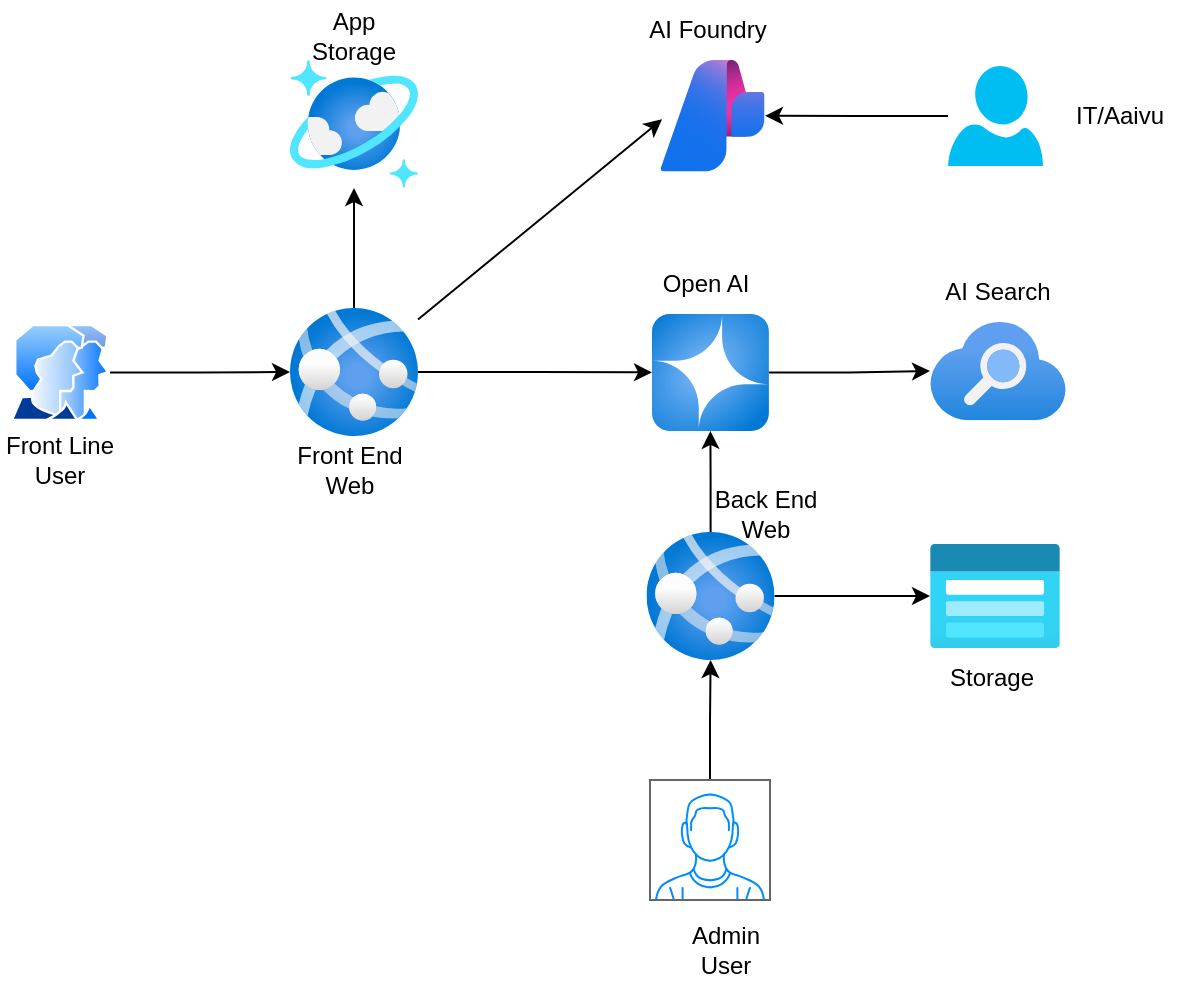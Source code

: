 <mxfile version="26.0.5" pages="5">
  <diagram name="AAivuArch" id="woJmKV7ZI5lM7uYcJkes">
    <mxGraphModel dx="1106" dy="768" grid="1" gridSize="10" guides="1" tooltips="1" connect="1" arrows="1" fold="1" page="1" pageScale="1" pageWidth="850" pageHeight="1100" math="0" shadow="0">
      <root>
        <mxCell id="0" />
        <mxCell id="1" parent="0" />
        <mxCell id="0Ar2DF7MZhlsquNIGrsg-1" value="" style="image;aspect=fixed;html=1;points=[];align=center;fontSize=12;image=img/lib/azure2/ai_machine_learning/AI_Studio.svg;" parent="1" vertex="1">
          <mxGeometry x="425" y="120" width="52.5" height="55.78" as="geometry" />
        </mxCell>
        <mxCell id="0Ar2DF7MZhlsquNIGrsg-3" value="" style="image;aspect=fixed;html=1;points=[];align=center;fontSize=12;image=img/lib/azure2/app_services/Search_Services.svg;" parent="1" vertex="1">
          <mxGeometry x="560" y="251" width="68" height="49.12" as="geometry" />
        </mxCell>
        <mxCell id="0Ar2DF7MZhlsquNIGrsg-16" value="" style="edgeStyle=orthogonalEdgeStyle;rounded=0;orthogonalLoop=1;jettySize=auto;html=1;" parent="1" source="0Ar2DF7MZhlsquNIGrsg-4" target="0Ar2DF7MZhlsquNIGrsg-3" edge="1">
          <mxGeometry relative="1" as="geometry" />
        </mxCell>
        <mxCell id="0Ar2DF7MZhlsquNIGrsg-4" value="" style="image;aspect=fixed;html=1;points=[];align=center;fontSize=12;image=img/lib/azure2/ai_machine_learning/Azure_OpenAI.svg;" parent="1" vertex="1">
          <mxGeometry x="421" y="247" width="58.44" height="58.44" as="geometry" />
        </mxCell>
        <mxCell id="0Ar2DF7MZhlsquNIGrsg-17" value="" style="edgeStyle=orthogonalEdgeStyle;rounded=0;orthogonalLoop=1;jettySize=auto;html=1;" parent="1" source="0Ar2DF7MZhlsquNIGrsg-5" target="0Ar2DF7MZhlsquNIGrsg-4" edge="1">
          <mxGeometry relative="1" as="geometry" />
        </mxCell>
        <mxCell id="0Ar2DF7MZhlsquNIGrsg-18" value="" style="edgeStyle=orthogonalEdgeStyle;rounded=0;orthogonalLoop=1;jettySize=auto;html=1;" parent="1" source="0Ar2DF7MZhlsquNIGrsg-5" target="0Ar2DF7MZhlsquNIGrsg-7" edge="1">
          <mxGeometry relative="1" as="geometry" />
        </mxCell>
        <mxCell id="0Ar2DF7MZhlsquNIGrsg-5" value="" style="image;aspect=fixed;html=1;points=[];align=center;fontSize=12;image=img/lib/azure2/app_services/App_Services.svg;" parent="1" vertex="1">
          <mxGeometry x="240" y="244" width="64" height="64" as="geometry" />
        </mxCell>
        <mxCell id="0Ar2DF7MZhlsquNIGrsg-6" value="" style="image;aspect=fixed;html=1;points=[];align=center;fontSize=12;image=img/lib/azure2/storage/Storage_Accounts_Classic.svg;" parent="1" vertex="1">
          <mxGeometry x="560" y="362" width="65" height="52" as="geometry" />
        </mxCell>
        <mxCell id="0Ar2DF7MZhlsquNIGrsg-7" value="" style="image;aspect=fixed;html=1;points=[];align=center;fontSize=12;image=img/lib/azure2/databases/Azure_Cosmos_DB.svg;" parent="1" vertex="1">
          <mxGeometry x="240" y="120" width="64" height="64" as="geometry" />
        </mxCell>
        <mxCell id="0Ar2DF7MZhlsquNIGrsg-19" value="" style="edgeStyle=orthogonalEdgeStyle;rounded=0;orthogonalLoop=1;jettySize=auto;html=1;" parent="1" source="0Ar2DF7MZhlsquNIGrsg-8" target="0Ar2DF7MZhlsquNIGrsg-5" edge="1">
          <mxGeometry relative="1" as="geometry" />
        </mxCell>
        <mxCell id="0Ar2DF7MZhlsquNIGrsg-8" value="" style="image;aspect=fixed;perimeter=ellipsePerimeter;html=1;align=center;shadow=0;dashed=0;spacingTop=3;image=img/lib/active_directory/user_accounts.svg;" parent="1" vertex="1">
          <mxGeometry x="100" y="252" width="50" height="48.5" as="geometry" />
        </mxCell>
        <mxCell id="0Ar2DF7MZhlsquNIGrsg-13" value="" style="edgeStyle=orthogonalEdgeStyle;rounded=0;orthogonalLoop=1;jettySize=auto;html=1;" parent="1" source="0Ar2DF7MZhlsquNIGrsg-9" target="0Ar2DF7MZhlsquNIGrsg-10" edge="1">
          <mxGeometry relative="1" as="geometry" />
        </mxCell>
        <mxCell id="0Ar2DF7MZhlsquNIGrsg-9" value="" style="verticalLabelPosition=bottom;shadow=0;dashed=0;align=center;html=1;verticalAlign=top;strokeWidth=1;shape=mxgraph.mockup.containers.userMale;strokeColor=#666666;strokeColor2=#008cff;" parent="1" vertex="1">
          <mxGeometry x="420" y="480" width="60" height="60" as="geometry" />
        </mxCell>
        <mxCell id="0Ar2DF7MZhlsquNIGrsg-14" value="" style="edgeStyle=orthogonalEdgeStyle;rounded=0;orthogonalLoop=1;jettySize=auto;html=1;" parent="1" source="0Ar2DF7MZhlsquNIGrsg-10" target="0Ar2DF7MZhlsquNIGrsg-6" edge="1">
          <mxGeometry relative="1" as="geometry" />
        </mxCell>
        <mxCell id="0Ar2DF7MZhlsquNIGrsg-15" value="" style="edgeStyle=orthogonalEdgeStyle;rounded=0;orthogonalLoop=1;jettySize=auto;html=1;" parent="1" source="0Ar2DF7MZhlsquNIGrsg-10" target="0Ar2DF7MZhlsquNIGrsg-4" edge="1">
          <mxGeometry relative="1" as="geometry" />
        </mxCell>
        <mxCell id="0Ar2DF7MZhlsquNIGrsg-10" value="" style="image;aspect=fixed;html=1;points=[];align=center;fontSize=12;image=img/lib/azure2/app_services/App_Services.svg;" parent="1" vertex="1">
          <mxGeometry x="418.25" y="356" width="64" height="64" as="geometry" />
        </mxCell>
        <mxCell id="0Ar2DF7MZhlsquNIGrsg-12" value="" style="edgeStyle=orthogonalEdgeStyle;rounded=0;orthogonalLoop=1;jettySize=auto;html=1;" parent="1" source="0Ar2DF7MZhlsquNIGrsg-11" target="0Ar2DF7MZhlsquNIGrsg-1" edge="1">
          <mxGeometry relative="1" as="geometry" />
        </mxCell>
        <mxCell id="0Ar2DF7MZhlsquNIGrsg-11" value="" style="verticalLabelPosition=bottom;html=1;verticalAlign=top;align=center;strokeColor=none;fillColor=#00BEF2;shape=mxgraph.azure.user;" parent="1" vertex="1">
          <mxGeometry x="569" y="123" width="47.5" height="50" as="geometry" />
        </mxCell>
        <mxCell id="0Ar2DF7MZhlsquNIGrsg-20" style="edgeStyle=none;rounded=0;orthogonalLoop=1;jettySize=auto;html=1;entryX=0.019;entryY=0.532;entryDx=0;entryDy=0;entryPerimeter=0;" parent="1" source="0Ar2DF7MZhlsquNIGrsg-5" target="0Ar2DF7MZhlsquNIGrsg-1" edge="1">
          <mxGeometry relative="1" as="geometry" />
        </mxCell>
        <mxCell id="0Ar2DF7MZhlsquNIGrsg-21" value="Front Line User" style="text;html=1;align=center;verticalAlign=middle;whiteSpace=wrap;rounded=0;" parent="1" vertex="1">
          <mxGeometry x="95" y="305" width="60" height="30" as="geometry" />
        </mxCell>
        <mxCell id="0Ar2DF7MZhlsquNIGrsg-22" value="Front End Web" style="text;html=1;align=center;verticalAlign=middle;whiteSpace=wrap;rounded=0;" parent="1" vertex="1">
          <mxGeometry x="240" y="310" width="60" height="30" as="geometry" />
        </mxCell>
        <mxCell id="0Ar2DF7MZhlsquNIGrsg-24" value="IT/Aaivu" style="text;html=1;align=center;verticalAlign=middle;whiteSpace=wrap;rounded=0;" parent="1" vertex="1">
          <mxGeometry x="625" y="133" width="60" height="30" as="geometry" />
        </mxCell>
        <mxCell id="0Ar2DF7MZhlsquNIGrsg-25" value="Admin User" style="text;html=1;align=center;verticalAlign=middle;whiteSpace=wrap;rounded=0;" parent="1" vertex="1">
          <mxGeometry x="427.5" y="550" width="60" height="30" as="geometry" />
        </mxCell>
        <mxCell id="0Ar2DF7MZhlsquNIGrsg-26" value="App Storage" style="text;html=1;align=center;verticalAlign=middle;whiteSpace=wrap;rounded=0;" parent="1" vertex="1">
          <mxGeometry x="242" y="93" width="60" height="30" as="geometry" />
        </mxCell>
        <mxCell id="0Ar2DF7MZhlsquNIGrsg-28" value="Back End Web" style="text;html=1;align=center;verticalAlign=middle;whiteSpace=wrap;rounded=0;" parent="1" vertex="1">
          <mxGeometry x="447.5" y="332" width="60" height="30" as="geometry" />
        </mxCell>
        <mxCell id="0Ar2DF7MZhlsquNIGrsg-29" value="Open AI" style="text;html=1;align=center;verticalAlign=middle;whiteSpace=wrap;rounded=0;" parent="1" vertex="1">
          <mxGeometry x="418.25" y="217" width="60" height="30" as="geometry" />
        </mxCell>
        <mxCell id="0Ar2DF7MZhlsquNIGrsg-30" value="AI Search" style="text;html=1;align=center;verticalAlign=middle;whiteSpace=wrap;rounded=0;" parent="1" vertex="1">
          <mxGeometry x="564" y="221" width="60" height="30" as="geometry" />
        </mxCell>
        <mxCell id="0Ar2DF7MZhlsquNIGrsg-31" value="Storage" style="text;html=1;align=center;verticalAlign=middle;whiteSpace=wrap;rounded=0;" parent="1" vertex="1">
          <mxGeometry x="560.5" y="414" width="60" height="30" as="geometry" />
        </mxCell>
        <mxCell id="0Ar2DF7MZhlsquNIGrsg-32" value="AI Foundry" style="text;html=1;align=center;verticalAlign=middle;whiteSpace=wrap;rounded=0;" parent="1" vertex="1">
          <mxGeometry x="418.25" y="90" width="61.75" height="30" as="geometry" />
        </mxCell>
      </root>
    </mxGraphModel>
  </diagram>
  <diagram id="ByeLhRLxWXAb5xWfGZLA" name="BCDArch">
    <mxGraphModel dx="1106" dy="768" grid="1" gridSize="10" guides="1" tooltips="1" connect="1" arrows="1" fold="1" page="1" pageScale="1" pageWidth="850" pageHeight="1100" math="0" shadow="0">
      <root>
        <mxCell id="0" />
        <mxCell id="1" parent="0" />
        <mxCell id="RLvSstpQlL0RS5AVYsdA-1" value="" style="image;aspect=fixed;html=1;points=[];align=center;fontSize=12;image=img/lib/azure2/ai_machine_learning/AI_Studio.svg;" parent="1" vertex="1">
          <mxGeometry x="425" y="120" width="52.5" height="55.78" as="geometry" />
        </mxCell>
        <mxCell id="RLvSstpQlL0RS5AVYsdA-2" value="" style="image;aspect=fixed;html=1;points=[];align=center;fontSize=12;image=img/lib/azure2/app_services/Search_Services.svg;" parent="1" vertex="1">
          <mxGeometry x="560" y="251" width="68" height="49.12" as="geometry" />
        </mxCell>
        <mxCell id="RLvSstpQlL0RS5AVYsdA-3" value="" style="edgeStyle=orthogonalEdgeStyle;rounded=0;orthogonalLoop=1;jettySize=auto;html=1;" parent="1" source="RLvSstpQlL0RS5AVYsdA-4" target="RLvSstpQlL0RS5AVYsdA-2" edge="1">
          <mxGeometry relative="1" as="geometry" />
        </mxCell>
        <mxCell id="RLvSstpQlL0RS5AVYsdA-4" value="" style="image;aspect=fixed;html=1;points=[];align=center;fontSize=12;image=img/lib/azure2/ai_machine_learning/Azure_OpenAI.svg;" parent="1" vertex="1">
          <mxGeometry x="421" y="247" width="58.44" height="58.44" as="geometry" />
        </mxCell>
        <mxCell id="RLvSstpQlL0RS5AVYsdA-5" value="" style="edgeStyle=orthogonalEdgeStyle;rounded=0;orthogonalLoop=1;jettySize=auto;html=1;" parent="1" source="RLvSstpQlL0RS5AVYsdA-7" target="RLvSstpQlL0RS5AVYsdA-4" edge="1">
          <mxGeometry relative="1" as="geometry" />
        </mxCell>
        <mxCell id="RLvSstpQlL0RS5AVYsdA-6" value="" style="edgeStyle=orthogonalEdgeStyle;rounded=0;orthogonalLoop=1;jettySize=auto;html=1;" parent="1" source="RLvSstpQlL0RS5AVYsdA-7" target="RLvSstpQlL0RS5AVYsdA-9" edge="1">
          <mxGeometry relative="1" as="geometry" />
        </mxCell>
        <mxCell id="RLvSstpQlL0RS5AVYsdA-7" value="" style="image;aspect=fixed;html=1;points=[];align=center;fontSize=12;image=img/lib/azure2/app_services/App_Services.svg;" parent="1" vertex="1">
          <mxGeometry x="240" y="244" width="64" height="64" as="geometry" />
        </mxCell>
        <mxCell id="RLvSstpQlL0RS5AVYsdA-8" value="" style="image;aspect=fixed;html=1;points=[];align=center;fontSize=12;image=img/lib/azure2/storage/Storage_Accounts_Classic.svg;" parent="1" vertex="1">
          <mxGeometry x="560" y="362" width="65" height="52" as="geometry" />
        </mxCell>
        <mxCell id="RLvSstpQlL0RS5AVYsdA-9" value="" style="image;aspect=fixed;html=1;points=[];align=center;fontSize=12;image=img/lib/azure2/databases/Azure_Cosmos_DB.svg;" parent="1" vertex="1">
          <mxGeometry x="240" y="120" width="64" height="64" as="geometry" />
        </mxCell>
        <mxCell id="RLvSstpQlL0RS5AVYsdA-10" value="" style="edgeStyle=orthogonalEdgeStyle;rounded=0;orthogonalLoop=1;jettySize=auto;html=1;" parent="1" source="RLvSstpQlL0RS5AVYsdA-11" target="RLvSstpQlL0RS5AVYsdA-7" edge="1">
          <mxGeometry relative="1" as="geometry" />
        </mxCell>
        <mxCell id="RLvSstpQlL0RS5AVYsdA-11" value="" style="image;aspect=fixed;perimeter=ellipsePerimeter;html=1;align=center;shadow=0;dashed=0;spacingTop=3;image=img/lib/active_directory/user_accounts.svg;" parent="1" vertex="1">
          <mxGeometry x="100" y="252" width="50" height="48.5" as="geometry" />
        </mxCell>
        <mxCell id="RLvSstpQlL0RS5AVYsdA-12" value="" style="edgeStyle=orthogonalEdgeStyle;rounded=0;orthogonalLoop=1;jettySize=auto;html=1;" parent="1" source="RLvSstpQlL0RS5AVYsdA-13" target="RLvSstpQlL0RS5AVYsdA-16" edge="1">
          <mxGeometry relative="1" as="geometry" />
        </mxCell>
        <mxCell id="RLvSstpQlL0RS5AVYsdA-13" value="" style="verticalLabelPosition=bottom;shadow=0;dashed=0;align=center;html=1;verticalAlign=top;strokeWidth=1;shape=mxgraph.mockup.containers.userMale;strokeColor=#666666;strokeColor2=#008cff;" parent="1" vertex="1">
          <mxGeometry x="420" y="480" width="60" height="60" as="geometry" />
        </mxCell>
        <mxCell id="RLvSstpQlL0RS5AVYsdA-14" value="" style="edgeStyle=orthogonalEdgeStyle;rounded=0;orthogonalLoop=1;jettySize=auto;html=1;" parent="1" source="RLvSstpQlL0RS5AVYsdA-16" target="RLvSstpQlL0RS5AVYsdA-8" edge="1">
          <mxGeometry relative="1" as="geometry" />
        </mxCell>
        <mxCell id="RLvSstpQlL0RS5AVYsdA-15" value="" style="edgeStyle=orthogonalEdgeStyle;rounded=0;orthogonalLoop=1;jettySize=auto;html=1;" parent="1" source="RLvSstpQlL0RS5AVYsdA-16" target="RLvSstpQlL0RS5AVYsdA-4" edge="1">
          <mxGeometry relative="1" as="geometry" />
        </mxCell>
        <mxCell id="RLvSstpQlL0RS5AVYsdA-16" value="" style="image;aspect=fixed;html=1;points=[];align=center;fontSize=12;image=img/lib/azure2/app_services/App_Services.svg;" parent="1" vertex="1">
          <mxGeometry x="418.25" y="356" width="64" height="64" as="geometry" />
        </mxCell>
        <mxCell id="RLvSstpQlL0RS5AVYsdA-17" value="" style="edgeStyle=orthogonalEdgeStyle;rounded=0;orthogonalLoop=1;jettySize=auto;html=1;" parent="1" source="RLvSstpQlL0RS5AVYsdA-18" target="RLvSstpQlL0RS5AVYsdA-1" edge="1">
          <mxGeometry relative="1" as="geometry" />
        </mxCell>
        <mxCell id="RLvSstpQlL0RS5AVYsdA-18" value="" style="verticalLabelPosition=bottom;html=1;verticalAlign=top;align=center;strokeColor=none;fillColor=#00BEF2;shape=mxgraph.azure.user;" parent="1" vertex="1">
          <mxGeometry x="569" y="123" width="47.5" height="50" as="geometry" />
        </mxCell>
        <mxCell id="RLvSstpQlL0RS5AVYsdA-19" style="edgeStyle=none;rounded=0;orthogonalLoop=1;jettySize=auto;html=1;entryX=0.019;entryY=0.532;entryDx=0;entryDy=0;entryPerimeter=0;" parent="1" source="RLvSstpQlL0RS5AVYsdA-7" target="RLvSstpQlL0RS5AVYsdA-1" edge="1">
          <mxGeometry relative="1" as="geometry" />
        </mxCell>
        <mxCell id="RLvSstpQlL0RS5AVYsdA-20" value="Front Line User" style="text;html=1;align=center;verticalAlign=middle;whiteSpace=wrap;rounded=0;" parent="1" vertex="1">
          <mxGeometry x="95" y="305" width="60" height="30" as="geometry" />
        </mxCell>
        <mxCell id="RLvSstpQlL0RS5AVYsdA-21" value="Front End Web" style="text;html=1;align=center;verticalAlign=middle;whiteSpace=wrap;rounded=0;" parent="1" vertex="1">
          <mxGeometry x="240" y="310" width="60" height="30" as="geometry" />
        </mxCell>
        <mxCell id="RLvSstpQlL0RS5AVYsdA-22" value="IT/BCDIlabs" style="text;html=1;align=center;verticalAlign=middle;whiteSpace=wrap;rounded=0;" parent="1" vertex="1">
          <mxGeometry x="625" y="133" width="60" height="30" as="geometry" />
        </mxCell>
        <mxCell id="RLvSstpQlL0RS5AVYsdA-23" value="Admin User" style="text;html=1;align=center;verticalAlign=middle;whiteSpace=wrap;rounded=0;" parent="1" vertex="1">
          <mxGeometry x="427.5" y="550" width="60" height="30" as="geometry" />
        </mxCell>
        <mxCell id="RLvSstpQlL0RS5AVYsdA-24" value="App Storage" style="text;html=1;align=center;verticalAlign=middle;whiteSpace=wrap;rounded=0;" parent="1" vertex="1">
          <mxGeometry x="242" y="93" width="60" height="30" as="geometry" />
        </mxCell>
        <mxCell id="RLvSstpQlL0RS5AVYsdA-25" value="Back End Web" style="text;html=1;align=center;verticalAlign=middle;whiteSpace=wrap;rounded=0;" parent="1" vertex="1">
          <mxGeometry x="447.5" y="332" width="60" height="30" as="geometry" />
        </mxCell>
        <mxCell id="RLvSstpQlL0RS5AVYsdA-26" value="Open AI" style="text;html=1;align=center;verticalAlign=middle;whiteSpace=wrap;rounded=0;" parent="1" vertex="1">
          <mxGeometry x="418.25" y="217" width="60" height="30" as="geometry" />
        </mxCell>
        <mxCell id="RLvSstpQlL0RS5AVYsdA-27" value="AI Search" style="text;html=1;align=center;verticalAlign=middle;whiteSpace=wrap;rounded=0;" parent="1" vertex="1">
          <mxGeometry x="564" y="221" width="60" height="30" as="geometry" />
        </mxCell>
        <mxCell id="RLvSstpQlL0RS5AVYsdA-28" value="Storage" style="text;html=1;align=center;verticalAlign=middle;whiteSpace=wrap;rounded=0;" parent="1" vertex="1">
          <mxGeometry x="560.5" y="414" width="60" height="30" as="geometry" />
        </mxCell>
        <mxCell id="RLvSstpQlL0RS5AVYsdA-29" value="AI Foundry" style="text;html=1;align=center;verticalAlign=middle;whiteSpace=wrap;rounded=0;" parent="1" vertex="1">
          <mxGeometry x="418.25" y="90" width="61.75" height="30" as="geometry" />
        </mxCell>
      </root>
    </mxGraphModel>
  </diagram>
  <diagram id="w5hoLVO4aIudQ1oT6e05" name="Flow">
    <mxGraphModel dx="1106" dy="768" grid="1" gridSize="10" guides="1" tooltips="1" connect="1" arrows="1" fold="1" page="1" pageScale="1" pageWidth="850" pageHeight="1100" math="0" shadow="0">
      <root>
        <mxCell id="0" />
        <mxCell id="1" parent="0" />
        <mxCell id="YuNenFvjf1nmpuFVkp9c-29" value="" style="edgeStyle=orthogonalEdgeStyle;rounded=0;orthogonalLoop=1;jettySize=auto;html=1;" parent="1" source="YuNenFvjf1nmpuFVkp9c-1" target="YuNenFvjf1nmpuFVkp9c-2" edge="1">
          <mxGeometry relative="1" as="geometry" />
        </mxCell>
        <mxCell id="YuNenFvjf1nmpuFVkp9c-1" value="Upload Files" style="rounded=1;whiteSpace=wrap;html=1;" parent="1" vertex="1">
          <mxGeometry x="50" y="293" width="90" height="30" as="geometry" />
        </mxCell>
        <mxCell id="YuNenFvjf1nmpuFVkp9c-30" style="edgeStyle=orthogonalEdgeStyle;rounded=0;orthogonalLoop=1;jettySize=auto;html=1;exitX=1;exitY=0.5;exitDx=0;exitDy=0;entryX=0;entryY=0.5;entryDx=0;entryDy=0;" parent="1" source="YuNenFvjf1nmpuFVkp9c-2" target="YuNenFvjf1nmpuFVkp9c-4" edge="1">
          <mxGeometry relative="1" as="geometry" />
        </mxCell>
        <mxCell id="YuNenFvjf1nmpuFVkp9c-2" value="Chunking" style="rounded=1;whiteSpace=wrap;html=1;" parent="1" vertex="1">
          <mxGeometry x="170" y="293" width="90" height="30" as="geometry" />
        </mxCell>
        <mxCell id="YuNenFvjf1nmpuFVkp9c-31" value="" style="edgeStyle=orthogonalEdgeStyle;rounded=0;orthogonalLoop=1;jettySize=auto;html=1;" parent="1" source="YuNenFvjf1nmpuFVkp9c-4" target="YuNenFvjf1nmpuFVkp9c-5" edge="1">
          <mxGeometry relative="1" as="geometry" />
        </mxCell>
        <mxCell id="YuNenFvjf1nmpuFVkp9c-4" value="Store in AI Search" style="rounded=1;whiteSpace=wrap;html=1;" parent="1" vertex="1">
          <mxGeometry x="290" y="293" width="90" height="30" as="geometry" />
        </mxCell>
        <mxCell id="YuNenFvjf1nmpuFVkp9c-5" value="Embeddings" style="rounded=1;whiteSpace=wrap;html=1;" parent="1" vertex="1">
          <mxGeometry x="290" y="353" width="90" height="30" as="geometry" />
        </mxCell>
        <mxCell id="YuNenFvjf1nmpuFVkp9c-23" value="" style="edgeStyle=orthogonalEdgeStyle;rounded=0;orthogonalLoop=1;jettySize=auto;html=1;" parent="1" source="YuNenFvjf1nmpuFVkp9c-6" target="YuNenFvjf1nmpuFVkp9c-11" edge="1">
          <mxGeometry relative="1" as="geometry" />
        </mxCell>
        <mxCell id="YuNenFvjf1nmpuFVkp9c-6" value="Query" style="rounded=1;whiteSpace=wrap;html=1;" parent="1" vertex="1">
          <mxGeometry x="660" y="293" width="90" height="30" as="geometry" />
        </mxCell>
        <mxCell id="YuNenFvjf1nmpuFVkp9c-33" value="" style="edgeStyle=orthogonalEdgeStyle;rounded=0;orthogonalLoop=1;jettySize=auto;html=1;" parent="1" source="YuNenFvjf1nmpuFVkp9c-9" target="YuNenFvjf1nmpuFVkp9c-6" edge="1">
          <mxGeometry relative="1" as="geometry" />
        </mxCell>
        <mxCell id="YuNenFvjf1nmpuFVkp9c-9" value="" style="sketch=0;outlineConnect=0;fontColor=#232F3E;gradientColor=none;fillColor=#232F3D;strokeColor=none;dashed=0;verticalLabelPosition=bottom;verticalAlign=top;align=center;html=1;fontSize=12;fontStyle=0;aspect=fixed;pointerEvents=1;shape=mxgraph.aws4.user;" parent="1" vertex="1">
          <mxGeometry x="780" y="288" width="40" height="40" as="geometry" />
        </mxCell>
        <mxCell id="YuNenFvjf1nmpuFVkp9c-19" value="" style="edgeStyle=orthogonalEdgeStyle;rounded=0;orthogonalLoop=1;jettySize=auto;html=1;" parent="1" source="YuNenFvjf1nmpuFVkp9c-11" target="YuNenFvjf1nmpuFVkp9c-13" edge="1">
          <mxGeometry relative="1" as="geometry" />
        </mxCell>
        <mxCell id="YuNenFvjf1nmpuFVkp9c-24" value="" style="edgeStyle=orthogonalEdgeStyle;rounded=0;orthogonalLoop=1;jettySize=auto;html=1;" parent="1" source="YuNenFvjf1nmpuFVkp9c-11" target="YuNenFvjf1nmpuFVkp9c-22" edge="1">
          <mxGeometry relative="1" as="geometry" />
        </mxCell>
        <mxCell id="YuNenFvjf1nmpuFVkp9c-11" value="Is PDF" style="rhombus;whiteSpace=wrap;html=1;" parent="1" vertex="1">
          <mxGeometry x="570" y="288" width="40" height="40" as="geometry" />
        </mxCell>
        <mxCell id="YuNenFvjf1nmpuFVkp9c-12" value="Uploaded File" style="rounded=1;whiteSpace=wrap;html=1;" parent="1" vertex="1">
          <mxGeometry x="550" y="363" width="90" height="30" as="geometry" />
        </mxCell>
        <mxCell id="YuNenFvjf1nmpuFVkp9c-20" value="" style="edgeStyle=orthogonalEdgeStyle;rounded=0;orthogonalLoop=1;jettySize=auto;html=1;" parent="1" source="YuNenFvjf1nmpuFVkp9c-13" target="YuNenFvjf1nmpuFVkp9c-14" edge="1">
          <mxGeometry relative="1" as="geometry" />
        </mxCell>
        <mxCell id="YuNenFvjf1nmpuFVkp9c-13" value="Read PDF" style="rounded=1;whiteSpace=wrap;html=1;" parent="1" vertex="1">
          <mxGeometry x="550" y="433" width="90" height="30" as="geometry" />
        </mxCell>
        <mxCell id="YuNenFvjf1nmpuFVkp9c-21" value="" style="edgeStyle=orthogonalEdgeStyle;rounded=0;orthogonalLoop=1;jettySize=auto;html=1;" parent="1" source="YuNenFvjf1nmpuFVkp9c-14" target="YuNenFvjf1nmpuFVkp9c-15" edge="1">
          <mxGeometry relative="1" as="geometry" />
        </mxCell>
        <mxCell id="YuNenFvjf1nmpuFVkp9c-14" value="Create Prompt with Data from PDF" style="rounded=1;whiteSpace=wrap;html=1;" parent="1" vertex="1">
          <mxGeometry x="550" y="494" width="90" height="50" as="geometry" />
        </mxCell>
        <mxCell id="YuNenFvjf1nmpuFVkp9c-17" value="" style="edgeStyle=orthogonalEdgeStyle;rounded=0;orthogonalLoop=1;jettySize=auto;html=1;" parent="1" source="YuNenFvjf1nmpuFVkp9c-15" target="YuNenFvjf1nmpuFVkp9c-16" edge="1">
          <mxGeometry relative="1" as="geometry" />
        </mxCell>
        <mxCell id="YuNenFvjf1nmpuFVkp9c-18" style="edgeStyle=orthogonalEdgeStyle;rounded=0;orthogonalLoop=1;jettySize=auto;html=1;entryX=0.5;entryY=1;entryDx=0;entryDy=0;" parent="1" source="YuNenFvjf1nmpuFVkp9c-15" target="YuNenFvjf1nmpuFVkp9c-6" edge="1">
          <mxGeometry relative="1" as="geometry" />
        </mxCell>
        <mxCell id="YuNenFvjf1nmpuFVkp9c-15" value="Summarize answer" style="rounded=1;whiteSpace=wrap;html=1;" parent="1" vertex="1">
          <mxGeometry x="550" y="579" width="90" height="30" as="geometry" />
        </mxCell>
        <mxCell id="YuNenFvjf1nmpuFVkp9c-16" value="Azure Open AI" style="rounded=1;whiteSpace=wrap;html=1;" parent="1" vertex="1">
          <mxGeometry x="420" y="579" width="90" height="30" as="geometry" />
        </mxCell>
        <mxCell id="YuNenFvjf1nmpuFVkp9c-27" value="" style="edgeStyle=orthogonalEdgeStyle;rounded=0;orthogonalLoop=1;jettySize=auto;html=1;" parent="1" source="YuNenFvjf1nmpuFVkp9c-22" target="YuNenFvjf1nmpuFVkp9c-4" edge="1">
          <mxGeometry relative="1" as="geometry" />
        </mxCell>
        <mxCell id="YuNenFvjf1nmpuFVkp9c-28" value="" style="edgeStyle=orthogonalEdgeStyle;rounded=0;orthogonalLoop=1;jettySize=auto;html=1;" parent="1" source="YuNenFvjf1nmpuFVkp9c-22" target="YuNenFvjf1nmpuFVkp9c-26" edge="1">
          <mxGeometry relative="1" as="geometry" />
        </mxCell>
        <mxCell id="YuNenFvjf1nmpuFVkp9c-22" value="Search AI/Vector Search" style="rounded=1;whiteSpace=wrap;html=1;" parent="1" vertex="1">
          <mxGeometry x="430" y="283" width="90" height="50" as="geometry" />
        </mxCell>
        <mxCell id="YuNenFvjf1nmpuFVkp9c-25" value="Get Top 10" style="rounded=1;whiteSpace=wrap;html=1;" parent="1" vertex="1">
          <mxGeometry x="430" y="220" width="90" height="30" as="geometry" />
        </mxCell>
        <mxCell id="YuNenFvjf1nmpuFVkp9c-32" style="edgeStyle=orthogonalEdgeStyle;rounded=0;orthogonalLoop=1;jettySize=auto;html=1;" parent="1" source="YuNenFvjf1nmpuFVkp9c-26" edge="1">
          <mxGeometry relative="1" as="geometry">
            <mxPoint x="700" y="290" as="targetPoint" />
          </mxGeometry>
        </mxCell>
        <mxCell id="YuNenFvjf1nmpuFVkp9c-26" value="Sumarize" style="rounded=1;whiteSpace=wrap;html=1;" parent="1" vertex="1">
          <mxGeometry x="430" y="150" width="90" height="30" as="geometry" />
        </mxCell>
        <mxCell id="YuNenFvjf1nmpuFVkp9c-34" value="Regular User" style="text;html=1;align=center;verticalAlign=middle;whiteSpace=wrap;rounded=0;" parent="1" vertex="1">
          <mxGeometry x="770" y="333" width="60" height="30" as="geometry" />
        </mxCell>
        <mxCell id="YuNenFvjf1nmpuFVkp9c-38" value="" style="edgeStyle=orthogonalEdgeStyle;rounded=0;orthogonalLoop=1;jettySize=auto;html=1;" parent="1" source="YuNenFvjf1nmpuFVkp9c-35" target="YuNenFvjf1nmpuFVkp9c-1" edge="1">
          <mxGeometry relative="1" as="geometry" />
        </mxCell>
        <mxCell id="YuNenFvjf1nmpuFVkp9c-35" value="" style="sketch=0;outlineConnect=0;fontColor=#232F3E;gradientColor=none;fillColor=#232F3D;strokeColor=none;dashed=0;verticalLabelPosition=bottom;verticalAlign=top;align=center;html=1;fontSize=12;fontStyle=0;aspect=fixed;pointerEvents=1;shape=mxgraph.aws4.user;" parent="1" vertex="1">
          <mxGeometry x="75" y="170" width="40" height="40" as="geometry" />
        </mxCell>
        <mxCell id="YuNenFvjf1nmpuFVkp9c-37" value="Back End User" style="text;html=1;align=center;verticalAlign=middle;whiteSpace=wrap;rounded=0;" parent="1" vertex="1">
          <mxGeometry x="65" y="130" width="60" height="30" as="geometry" />
        </mxCell>
        <mxCell id="YuNenFvjf1nmpuFVkp9c-40" value="" style="edgeStyle=orthogonalEdgeStyle;rounded=0;orthogonalLoop=1;jettySize=auto;html=1;" parent="1" source="YuNenFvjf1nmpuFVkp9c-39" edge="1">
          <mxGeometry relative="1" as="geometry">
            <mxPoint x="730" y="290" as="targetPoint" />
          </mxGeometry>
        </mxCell>
        <mxCell id="YuNenFvjf1nmpuFVkp9c-39" value="Auth" style="rounded=1;whiteSpace=wrap;html=1;" parent="1" vertex="1">
          <mxGeometry x="720" y="220" width="50" height="30" as="geometry" />
        </mxCell>
        <mxCell id="YuNenFvjf1nmpuFVkp9c-42" value="" style="edgeStyle=orthogonalEdgeStyle;rounded=0;orthogonalLoop=1;jettySize=auto;html=1;" parent="1" source="YuNenFvjf1nmpuFVkp9c-41" target="YuNenFvjf1nmpuFVkp9c-39" edge="1">
          <mxGeometry relative="1" as="geometry" />
        </mxCell>
        <mxCell id="YuNenFvjf1nmpuFVkp9c-41" value="Index List" style="rounded=1;whiteSpace=wrap;html=1;" parent="1" vertex="1">
          <mxGeometry x="720" y="140" width="50" height="30" as="geometry" />
        </mxCell>
        <mxCell id="TS8dIQPNz4sEAlDqEgWR-1" value="" style="shape=flexArrow;endArrow=classic;html=1;rounded=0;" edge="1" parent="1">
          <mxGeometry width="50" height="50" relative="1" as="geometry">
            <mxPoint x="820" y="680" as="sourcePoint" />
            <mxPoint x="480" y="680" as="targetPoint" />
          </mxGeometry>
        </mxCell>
        <mxCell id="TS8dIQPNz4sEAlDqEgWR-2" value="" style="shape=flexArrow;endArrow=classic;html=1;rounded=0;" edge="1" parent="1">
          <mxGeometry width="50" height="50" relative="1" as="geometry">
            <mxPoint x="40" y="680" as="sourcePoint" />
            <mxPoint x="480" y="680" as="targetPoint" />
          </mxGeometry>
        </mxCell>
        <mxCell id="TS8dIQPNz4sEAlDqEgWR-3" value="Back Operations" style="text;html=1;align=center;verticalAlign=middle;whiteSpace=wrap;rounded=0;" vertex="1" parent="1">
          <mxGeometry x="66" y="639" width="250" height="30" as="geometry" />
        </mxCell>
        <mxCell id="TS8dIQPNz4sEAlDqEgWR-4" value="Front Office Operations" style="text;html=1;align=center;verticalAlign=middle;whiteSpace=wrap;rounded=0;" vertex="1" parent="1">
          <mxGeometry x="540" y="639" width="250" height="30" as="geometry" />
        </mxCell>
      </root>
    </mxGraphModel>
  </diagram>
  <diagram id="VaDTco7E4Uy8ILbUedwi" name="Modules">
    <mxGraphModel dx="1301" dy="904" grid="1" gridSize="10" guides="1" tooltips="1" connect="1" arrows="1" fold="1" page="1" pageScale="1" pageWidth="850" pageHeight="1100" math="0" shadow="0">
      <root>
        <mxCell id="0" />
        <mxCell id="1" parent="0" />
        <mxCell id="zTWC4igj7zD77Z9X0pq4-9" value="" style="edgeStyle=orthogonalEdgeStyle;rounded=0;orthogonalLoop=1;jettySize=auto;html=1;" edge="1" parent="1" source="zTWC4igj7zD77Z9X0pq4-1" target="zTWC4igj7zD77Z9X0pq4-2">
          <mxGeometry relative="1" as="geometry" />
        </mxCell>
        <mxCell id="zTWC4igj7zD77Z9X0pq4-1" value="Users Mgmt" style="shape=process;whiteSpace=wrap;html=1;backgroundOutline=1;" vertex="1" parent="1">
          <mxGeometry x="340" y="80" width="120" height="60" as="geometry" />
        </mxCell>
        <mxCell id="zTWC4igj7zD77Z9X0pq4-10" value="" style="edgeStyle=orthogonalEdgeStyle;rounded=0;orthogonalLoop=1;jettySize=auto;html=1;" edge="1" parent="1" source="zTWC4igj7zD77Z9X0pq4-2" target="zTWC4igj7zD77Z9X0pq4-3">
          <mxGeometry relative="1" as="geometry" />
        </mxCell>
        <mxCell id="zTWC4igj7zD77Z9X0pq4-2" value="session Mgmt" style="shape=process;whiteSpace=wrap;html=1;backgroundOutline=1;" vertex="1" parent="1">
          <mxGeometry x="340" y="178" width="120" height="60" as="geometry" />
        </mxCell>
        <mxCell id="zTWC4igj7zD77Z9X0pq4-11" value="" style="edgeStyle=orthogonalEdgeStyle;rounded=0;orthogonalLoop=1;jettySize=auto;html=1;" edge="1" parent="1" source="zTWC4igj7zD77Z9X0pq4-3" target="zTWC4igj7zD77Z9X0pq4-4">
          <mxGeometry relative="1" as="geometry" />
        </mxCell>
        <mxCell id="zTWC4igj7zD77Z9X0pq4-3" value="Telemetry Mgmt" style="shape=process;whiteSpace=wrap;html=1;backgroundOutline=1;" vertex="1" parent="1">
          <mxGeometry x="340" y="268" width="120" height="60" as="geometry" />
        </mxCell>
        <mxCell id="zTWC4igj7zD77Z9X0pq4-12" value="" style="edgeStyle=orthogonalEdgeStyle;rounded=0;orthogonalLoop=1;jettySize=auto;html=1;" edge="1" parent="1" source="zTWC4igj7zD77Z9X0pq4-4" target="zTWC4igj7zD77Z9X0pq4-6">
          <mxGeometry relative="1" as="geometry" />
        </mxCell>
        <mxCell id="zTWC4igj7zD77Z9X0pq4-4" value="Data Mgmt/Chunking" style="shape=process;whiteSpace=wrap;html=1;backgroundOutline=1;" vertex="1" parent="1">
          <mxGeometry x="340" y="368" width="120" height="60" as="geometry" />
        </mxCell>
        <mxCell id="zTWC4igj7zD77Z9X0pq4-15" value="" style="edgeStyle=orthogonalEdgeStyle;rounded=0;orthogonalLoop=1;jettySize=auto;html=1;" edge="1" parent="1" target="zTWC4igj7zD77Z9X0pq4-1">
          <mxGeometry relative="1" as="geometry">
            <mxPoint x="250" y="110" as="sourcePoint" />
          </mxGeometry>
        </mxCell>
        <mxCell id="zTWC4igj7zD77Z9X0pq4-13" value="" style="edgeStyle=orthogonalEdgeStyle;rounded=0;orthogonalLoop=1;jettySize=auto;html=1;" edge="1" parent="1" source="zTWC4igj7zD77Z9X0pq4-6" target="zTWC4igj7zD77Z9X0pq4-7">
          <mxGeometry relative="1" as="geometry" />
        </mxCell>
        <mxCell id="zTWC4igj7zD77Z9X0pq4-6" value="LLM/SLM" style="shape=process;whiteSpace=wrap;html=1;backgroundOutline=1;" vertex="1" parent="1">
          <mxGeometry x="340" y="467" width="120" height="60" as="geometry" />
        </mxCell>
        <mxCell id="zTWC4igj7zD77Z9X0pq4-20" value="" style="edgeStyle=orthogonalEdgeStyle;rounded=0;orthogonalLoop=1;jettySize=auto;html=1;" edge="1" parent="1" source="zTWC4igj7zD77Z9X0pq4-7" target="zTWC4igj7zD77Z9X0pq4-19">
          <mxGeometry relative="1" as="geometry" />
        </mxCell>
        <mxCell id="zTWC4igj7zD77Z9X0pq4-7" value="File Upload" style="shape=process;whiteSpace=wrap;html=1;backgroundOutline=1;" vertex="1" parent="1">
          <mxGeometry x="340" y="572" width="120" height="60" as="geometry" />
        </mxCell>
        <mxCell id="zTWC4igj7zD77Z9X0pq4-17" value="" style="edgeStyle=orthogonalEdgeStyle;rounded=0;orthogonalLoop=1;jettySize=auto;html=1;" edge="1" parent="1" source="zTWC4igj7zD77Z9X0pq4-8" target="zTWC4igj7zD77Z9X0pq4-16">
          <mxGeometry relative="1" as="geometry" />
        </mxCell>
        <mxCell id="zTWC4igj7zD77Z9X0pq4-8" value="User Inferface" style="shape=process;whiteSpace=wrap;html=1;backgroundOutline=1;" vertex="1" parent="1">
          <mxGeometry x="340" y="750" width="120" height="60" as="geometry" />
        </mxCell>
        <mxCell id="zTWC4igj7zD77Z9X0pq4-16" value="End" style="html=1;dashed=0;whiteSpace=wrap;shape=mxgraph.dfd.start" vertex="1" parent="1">
          <mxGeometry x="540" y="765" width="80" height="30" as="geometry" />
        </mxCell>
        <mxCell id="zTWC4igj7zD77Z9X0pq4-18" value="Start" style="html=1;dashed=0;whiteSpace=wrap;shape=mxgraph.dfd.start" vertex="1" parent="1">
          <mxGeometry x="170" y="95" width="80" height="30" as="geometry" />
        </mxCell>
        <mxCell id="zTWC4igj7zD77Z9X0pq4-21" value="" style="edgeStyle=orthogonalEdgeStyle;rounded=0;orthogonalLoop=1;jettySize=auto;html=1;" edge="1" parent="1" source="zTWC4igj7zD77Z9X0pq4-19" target="zTWC4igj7zD77Z9X0pq4-8">
          <mxGeometry relative="1" as="geometry" />
        </mxCell>
        <mxCell id="zTWC4igj7zD77Z9X0pq4-19" value="Subscription Mgmt" style="shape=process;whiteSpace=wrap;html=1;backgroundOutline=1;" vertex="1" parent="1">
          <mxGeometry x="340" y="670" width="120" height="40" as="geometry" />
        </mxCell>
      </root>
    </mxGraphModel>
  </diagram>
  <diagram id="lIwoiynD6BGtCKaZkfG9" name="FineTuning">
    <mxGraphModel dx="1106" dy="768" grid="1" gridSize="10" guides="1" tooltips="1" connect="1" arrows="1" fold="1" page="1" pageScale="1" pageWidth="850" pageHeight="1100" math="0" shadow="0">
      <root>
        <mxCell id="0" />
        <mxCell id="1" parent="0" />
        <mxCell id="1dAg92GhInAdkh7h_Pil-1" value="" style="edgeStyle=orthogonalEdgeStyle;rounded=0;orthogonalLoop=1;jettySize=auto;html=1;" edge="1" parent="1" source="1dAg92GhInAdkh7h_Pil-2" target="1dAg92GhInAdkh7h_Pil-4">
          <mxGeometry relative="1" as="geometry" />
        </mxCell>
        <mxCell id="1dAg92GhInAdkh7h_Pil-2" value="Find Data" style="rounded=1;whiteSpace=wrap;html=1;" vertex="1" parent="1">
          <mxGeometry x="50" y="293" width="90" height="30" as="geometry" />
        </mxCell>
        <mxCell id="1dAg92GhInAdkh7h_Pil-3" style="edgeStyle=orthogonalEdgeStyle;rounded=0;orthogonalLoop=1;jettySize=auto;html=1;exitX=1;exitY=0.5;exitDx=0;exitDy=0;entryX=0;entryY=0.5;entryDx=0;entryDy=0;" edge="1" parent="1" source="1dAg92GhInAdkh7h_Pil-4" target="1dAg92GhInAdkh7h_Pil-6">
          <mxGeometry relative="1" as="geometry" />
        </mxCell>
        <mxCell id="1dAg92GhInAdkh7h_Pil-4" value="DataSet Creation" style="rounded=1;whiteSpace=wrap;html=1;" vertex="1" parent="1">
          <mxGeometry x="170" y="293" width="90" height="30" as="geometry" />
        </mxCell>
        <mxCell id="1dAg92GhInAdkh7h_Pil-5" value="" style="edgeStyle=orthogonalEdgeStyle;rounded=0;orthogonalLoop=1;jettySize=auto;html=1;" edge="1" parent="1" source="1dAg92GhInAdkh7h_Pil-6" target="1dAg92GhInAdkh7h_Pil-7">
          <mxGeometry relative="1" as="geometry" />
        </mxCell>
        <mxCell id="1dAg92GhInAdkh7h_Pil-6" value="Validate Data" style="rounded=1;whiteSpace=wrap;html=1;" vertex="1" parent="1">
          <mxGeometry x="290" y="293" width="90" height="30" as="geometry" />
        </mxCell>
        <mxCell id="1dAg92GhInAdkh7h_Pil-32" value="" style="edgeStyle=orthogonalEdgeStyle;rounded=0;orthogonalLoop=1;jettySize=auto;html=1;" edge="1" parent="1" source="1dAg92GhInAdkh7h_Pil-7" target="1dAg92GhInAdkh7h_Pil-30">
          <mxGeometry relative="1" as="geometry" />
        </mxCell>
        <mxCell id="1dAg92GhInAdkh7h_Pil-7" value="Human Validation" style="rounded=1;whiteSpace=wrap;html=1;" vertex="1" parent="1">
          <mxGeometry x="290" y="348" width="90" height="30" as="geometry" />
        </mxCell>
        <mxCell id="1dAg92GhInAdkh7h_Pil-10" value="" style="edgeStyle=orthogonalEdgeStyle;rounded=0;orthogonalLoop=1;jettySize=auto;html=1;entryX=1;entryY=0.5;entryDx=0;entryDy=0;" edge="1" parent="1" source="1dAg92GhInAdkh7h_Pil-11" target="1dAg92GhInAdkh7h_Pil-47">
          <mxGeometry relative="1" as="geometry">
            <mxPoint x="750" y="308" as="targetPoint" />
          </mxGeometry>
        </mxCell>
        <mxCell id="1dAg92GhInAdkh7h_Pil-11" value="" style="sketch=0;outlineConnect=0;fontColor=#232F3E;gradientColor=none;fillColor=#232F3D;strokeColor=none;dashed=0;verticalLabelPosition=bottom;verticalAlign=top;align=center;html=1;fontSize=12;fontStyle=0;aspect=fixed;pointerEvents=1;shape=mxgraph.aws4.user;" vertex="1" parent="1">
          <mxGeometry x="780" y="288" width="40" height="40" as="geometry" />
        </mxCell>
        <mxCell id="1dAg92GhInAdkh7h_Pil-16" value="" style="edgeStyle=orthogonalEdgeStyle;rounded=0;orthogonalLoop=1;jettySize=auto;html=1;" edge="1" parent="1" source="1dAg92GhInAdkh7h_Pil-18" target="1dAg92GhInAdkh7h_Pil-6">
          <mxGeometry relative="1" as="geometry" />
        </mxCell>
        <mxCell id="1dAg92GhInAdkh7h_Pil-37" value="" style="edgeStyle=orthogonalEdgeStyle;rounded=0;orthogonalLoop=1;jettySize=auto;html=1;entryX=0.5;entryY=0;entryDx=0;entryDy=0;" edge="1" parent="1" source="1dAg92GhInAdkh7h_Pil-18" target="1dAg92GhInAdkh7h_Pil-19">
          <mxGeometry relative="1" as="geometry" />
        </mxCell>
        <mxCell id="1dAg92GhInAdkh7h_Pil-18" value="Fine Tuning" style="rounded=1;whiteSpace=wrap;html=1;" vertex="1" parent="1">
          <mxGeometry x="430" y="283" width="90" height="50" as="geometry" />
        </mxCell>
        <mxCell id="1dAg92GhInAdkh7h_Pil-38" value="" style="edgeStyle=orthogonalEdgeStyle;rounded=0;orthogonalLoop=1;jettySize=auto;html=1;entryX=0.5;entryY=0;entryDx=0;entryDy=0;" edge="1" parent="1" source="1dAg92GhInAdkh7h_Pil-19" target="1dAg92GhInAdkh7h_Pil-33">
          <mxGeometry relative="1" as="geometry" />
        </mxCell>
        <mxCell id="1dAg92GhInAdkh7h_Pil-19" value="Model Selection" style="rounded=1;whiteSpace=wrap;html=1;" vertex="1" parent="1">
          <mxGeometry x="430" y="381" width="90" height="30" as="geometry" />
        </mxCell>
        <mxCell id="1dAg92GhInAdkh7h_Pil-22" value="Regular User" style="text;html=1;align=center;verticalAlign=middle;whiteSpace=wrap;rounded=0;" vertex="1" parent="1">
          <mxGeometry x="770" y="333" width="60" height="30" as="geometry" />
        </mxCell>
        <mxCell id="1dAg92GhInAdkh7h_Pil-23" value="" style="edgeStyle=orthogonalEdgeStyle;rounded=0;orthogonalLoop=1;jettySize=auto;html=1;" edge="1" parent="1" source="1dAg92GhInAdkh7h_Pil-24" target="1dAg92GhInAdkh7h_Pil-2">
          <mxGeometry relative="1" as="geometry" />
        </mxCell>
        <mxCell id="1dAg92GhInAdkh7h_Pil-24" value="" style="sketch=0;outlineConnect=0;fontColor=#232F3E;gradientColor=none;fillColor=#232F3D;strokeColor=none;dashed=0;verticalLabelPosition=bottom;verticalAlign=top;align=center;html=1;fontSize=12;fontStyle=0;aspect=fixed;pointerEvents=1;shape=mxgraph.aws4.user;" vertex="1" parent="1">
          <mxGeometry x="75" y="170" width="40" height="40" as="geometry" />
        </mxCell>
        <mxCell id="1dAg92GhInAdkh7h_Pil-25" value="Back End User" style="text;html=1;align=center;verticalAlign=middle;whiteSpace=wrap;rounded=0;" vertex="1" parent="1">
          <mxGeometry x="65" y="130" width="60" height="30" as="geometry" />
        </mxCell>
        <mxCell id="1dAg92GhInAdkh7h_Pil-30" value="RL Based Validations" style="rounded=1;whiteSpace=wrap;html=1;" vertex="1" parent="1">
          <mxGeometry x="290" y="403" width="90" height="30" as="geometry" />
        </mxCell>
        <mxCell id="1dAg92GhInAdkh7h_Pil-39" value="" style="edgeStyle=orthogonalEdgeStyle;rounded=0;orthogonalLoop=1;jettySize=auto;html=1;entryX=0.5;entryY=0;entryDx=0;entryDy=0;" edge="1" parent="1" source="1dAg92GhInAdkh7h_Pil-33" target="1dAg92GhInAdkh7h_Pil-34">
          <mxGeometry relative="1" as="geometry" />
        </mxCell>
        <mxCell id="1dAg92GhInAdkh7h_Pil-43" value="" style="edgeStyle=orthogonalEdgeStyle;rounded=0;orthogonalLoop=1;jettySize=auto;html=1;" edge="1" parent="1" source="1dAg92GhInAdkh7h_Pil-33" target="1dAg92GhInAdkh7h_Pil-42">
          <mxGeometry relative="1" as="geometry" />
        </mxCell>
        <mxCell id="1dAg92GhInAdkh7h_Pil-33" value="Compute Selection" style="rounded=1;whiteSpace=wrap;html=1;" vertex="1" parent="1">
          <mxGeometry x="430" y="450" width="90" height="27" as="geometry" />
        </mxCell>
        <mxCell id="1dAg92GhInAdkh7h_Pil-40" value="" style="edgeStyle=orthogonalEdgeStyle;rounded=0;orthogonalLoop=1;jettySize=auto;html=1;" edge="1" parent="1" source="1dAg92GhInAdkh7h_Pil-34" target="1dAg92GhInAdkh7h_Pil-35">
          <mxGeometry relative="1" as="geometry" />
        </mxCell>
        <mxCell id="1dAg92GhInAdkh7h_Pil-34" value="Model Evaluation" style="rounded=1;whiteSpace=wrap;html=1;" vertex="1" parent="1">
          <mxGeometry x="430" y="503" width="90" height="30" as="geometry" />
        </mxCell>
        <mxCell id="1dAg92GhInAdkh7h_Pil-53" value="" style="edgeStyle=orthogonalEdgeStyle;rounded=0;orthogonalLoop=1;jettySize=auto;html=1;entryX=0.5;entryY=0;entryDx=0;entryDy=0;" edge="1" parent="1" source="1dAg92GhInAdkh7h_Pil-35" target="1dAg92GhInAdkh7h_Pil-41">
          <mxGeometry relative="1" as="geometry" />
        </mxCell>
        <mxCell id="1dAg92GhInAdkh7h_Pil-35" value="Model Testing" style="rounded=1;whiteSpace=wrap;html=1;" vertex="1" parent="1">
          <mxGeometry x="430" y="560" width="90" height="30" as="geometry" />
        </mxCell>
        <mxCell id="1dAg92GhInAdkh7h_Pil-54" value="" style="edgeStyle=orthogonalEdgeStyle;rounded=0;orthogonalLoop=1;jettySize=auto;html=1;" edge="1" parent="1" source="1dAg92GhInAdkh7h_Pil-41" target="1dAg92GhInAdkh7h_Pil-44">
          <mxGeometry relative="1" as="geometry" />
        </mxCell>
        <mxCell id="1dAg92GhInAdkh7h_Pil-41" value="Human Evaluation" style="rounded=1;whiteSpace=wrap;html=1;" vertex="1" parent="1">
          <mxGeometry x="430" y="630" width="90" height="30" as="geometry" />
        </mxCell>
        <mxCell id="1dAg92GhInAdkh7h_Pil-42" value="GPU Compute" style="rounded=1;whiteSpace=wrap;html=1;" vertex="1" parent="1">
          <mxGeometry x="290" y="448" width="90" height="30" as="geometry" />
        </mxCell>
        <mxCell id="1dAg92GhInAdkh7h_Pil-50" style="edgeStyle=orthogonalEdgeStyle;rounded=0;orthogonalLoop=1;jettySize=auto;html=1;entryX=0.5;entryY=1;entryDx=0;entryDy=0;" edge="1" parent="1" source="1dAg92GhInAdkh7h_Pil-44" target="1dAg92GhInAdkh7h_Pil-45">
          <mxGeometry relative="1" as="geometry" />
        </mxCell>
        <mxCell id="1dAg92GhInAdkh7h_Pil-51" style="edgeStyle=orthogonalEdgeStyle;rounded=0;orthogonalLoop=1;jettySize=auto;html=1;entryX=0.5;entryY=1;entryDx=0;entryDy=0;" edge="1" parent="1" source="1dAg92GhInAdkh7h_Pil-44" target="1dAg92GhInAdkh7h_Pil-4">
          <mxGeometry relative="1" as="geometry" />
        </mxCell>
        <mxCell id="1dAg92GhInAdkh7h_Pil-44" value="Pass" style="rhombus;whiteSpace=wrap;html=1;" vertex="1" parent="1">
          <mxGeometry x="450" y="700" width="50" height="47" as="geometry" />
        </mxCell>
        <mxCell id="1dAg92GhInAdkh7h_Pil-48" value="" style="edgeStyle=orthogonalEdgeStyle;rounded=0;orthogonalLoop=1;jettySize=auto;html=1;" edge="1" parent="1" source="1dAg92GhInAdkh7h_Pil-45" target="1dAg92GhInAdkh7h_Pil-46">
          <mxGeometry relative="1" as="geometry" />
        </mxCell>
        <mxCell id="1dAg92GhInAdkh7h_Pil-45" value="Model Deployment" style="rounded=1;whiteSpace=wrap;html=1;" vertex="1" parent="1">
          <mxGeometry x="600" y="503" width="90" height="30" as="geometry" />
        </mxCell>
        <mxCell id="1dAg92GhInAdkh7h_Pil-49" value="" style="edgeStyle=orthogonalEdgeStyle;rounded=0;orthogonalLoop=1;jettySize=auto;html=1;" edge="1" parent="1" source="1dAg92GhInAdkh7h_Pil-46" target="1dAg92GhInAdkh7h_Pil-47">
          <mxGeometry relative="1" as="geometry" />
        </mxCell>
        <mxCell id="1dAg92GhInAdkh7h_Pil-46" value="Endpoint" style="rounded=1;whiteSpace=wrap;html=1;" vertex="1" parent="1">
          <mxGeometry x="600" y="433" width="90" height="30" as="geometry" />
        </mxCell>
        <mxCell id="1dAg92GhInAdkh7h_Pil-47" value="Front End Application" style="rounded=1;whiteSpace=wrap;html=1;" vertex="1" parent="1">
          <mxGeometry x="600" y="293" width="90" height="30" as="geometry" />
        </mxCell>
        <mxCell id="1dAg92GhInAdkh7h_Pil-55" value="Yes" style="text;html=1;align=center;verticalAlign=middle;whiteSpace=wrap;rounded=0;" vertex="1" parent="1">
          <mxGeometry x="550" y="700" width="60" height="30" as="geometry" />
        </mxCell>
        <mxCell id="1dAg92GhInAdkh7h_Pil-56" value="No" style="text;html=1;align=center;verticalAlign=middle;whiteSpace=wrap;rounded=0;" vertex="1" parent="1">
          <mxGeometry x="310" y="700" width="60" height="30" as="geometry" />
        </mxCell>
        <mxCell id="1dAg92GhInAdkh7h_Pil-57" value="" style="shape=flexArrow;endArrow=classic;startArrow=classic;html=1;rounded=0;" edge="1" parent="1">
          <mxGeometry width="100" height="100" relative="1" as="geometry">
            <mxPoint x="150" y="800" as="sourcePoint" />
            <mxPoint x="670" y="800" as="targetPoint" />
          </mxGeometry>
        </mxCell>
        <mxCell id="1dAg92GhInAdkh7h_Pil-58" value="Long Cycle Time for Train and Validation" style="text;html=1;align=center;verticalAlign=middle;whiteSpace=wrap;rounded=0;" vertex="1" parent="1">
          <mxGeometry x="260" y="770" width="280" height="30" as="geometry" />
        </mxCell>
        <mxCell id="1dAg92GhInAdkh7h_Pil-59" value="" style="shape=flexArrow;endArrow=classic;startArrow=classic;html=1;rounded=0;" edge="1" parent="1">
          <mxGeometry width="100" height="100" relative="1" as="geometry">
            <mxPoint x="600" y="230" as="sourcePoint" />
            <mxPoint x="810" y="230" as="targetPoint" />
          </mxGeometry>
        </mxCell>
        <mxCell id="1dAg92GhInAdkh7h_Pil-60" value="Inferencing" style="text;html=1;align=center;verticalAlign=middle;whiteSpace=wrap;rounded=0;" vertex="1" parent="1">
          <mxGeometry x="640" y="202" width="130" height="30" as="geometry" />
        </mxCell>
      </root>
    </mxGraphModel>
  </diagram>
</mxfile>

